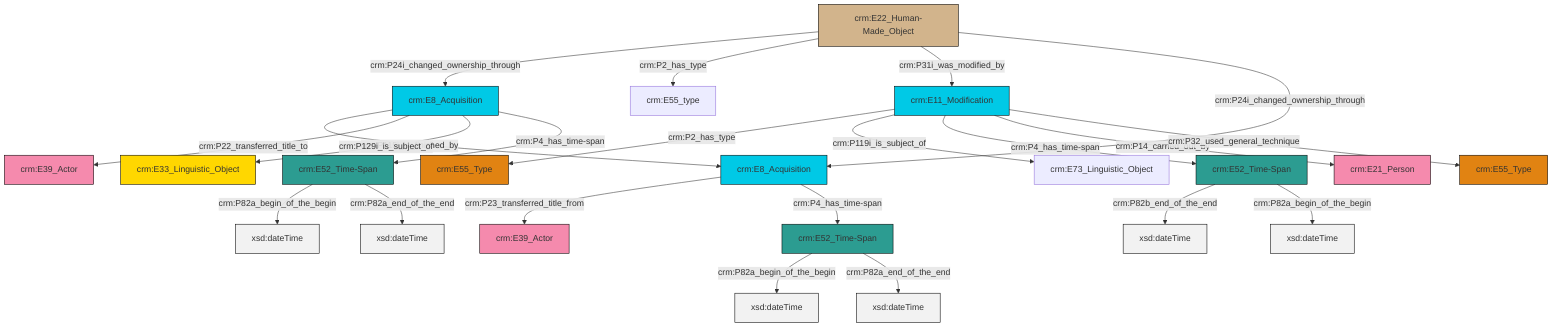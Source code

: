 graph TD
classDef Literal fill:#f2f2f2,stroke:#000000;
classDef CRM_Entity fill:#FFFFFF,stroke:#000000;
classDef Temporal_Entity fill:#00C9E6, stroke:#000000;
classDef Type fill:#E18312, stroke:#000000;
classDef Time-Span fill:#2C9C91, stroke:#000000;
classDef Appellation fill:#FFEB7F, stroke:#000000;
classDef Place fill:#008836, stroke:#000000;
classDef Persistent_Item fill:#B266B2, stroke:#000000;
classDef Conceptual_Object fill:#FFD700, stroke:#000000;
classDef Physical_Thing fill:#D2B48C, stroke:#000000;
classDef Actor fill:#f58aad, stroke:#000000;
classDef PC_Classes fill:#4ce600, stroke:#000000;
classDef Multi fill:#cccccc,stroke:#000000;

0["crm:E8_Acquisition"]:::Temporal_Entity -->|crm:P115i_is_finished_by| 1["crm:E8_Acquisition"]:::Temporal_Entity
6["crm:E52_Time-Span"]:::Time-Span -->|crm:P82a_begin_of_the_begin| 7[xsd:dateTime]:::Literal
8["crm:E11_Modification"]:::Temporal_Entity -->|crm:P2_has_type| 9["crm:E55_Type"]:::Type
12["crm:E22_Human-Made_Object"]:::Physical_Thing -->|crm:P24i_changed_ownership_through| 0["crm:E8_Acquisition"]:::Temporal_Entity
4["crm:E52_Time-Span"]:::Time-Span -->|crm:P82a_begin_of_the_begin| 15[xsd:dateTime]:::Literal
8["crm:E11_Modification"]:::Temporal_Entity -->|crm:P119i_is_subject_of| 16["crm:E73_Linguistic_Object"]:::Default
1["crm:E8_Acquisition"]:::Temporal_Entity -->|crm:P23_transferred_title_from| 18["crm:E39_Actor"]:::Actor
12["crm:E22_Human-Made_Object"]:::Physical_Thing -->|crm:P2_has_type| 23["crm:E55_type"]:::Default
0["crm:E8_Acquisition"]:::Temporal_Entity -->|crm:P22_transferred_title_to| 24["crm:E39_Actor"]:::Actor
2["crm:E52_Time-Span"]:::Time-Span -->|crm:P82b_end_of_the_end| 25[xsd:dateTime]:::Literal
0["crm:E8_Acquisition"]:::Temporal_Entity -->|crm:P129i_is_subject_of| 26["crm:E33_Linguistic_Object"]:::Conceptual_Object
6["crm:E52_Time-Span"]:::Time-Span -->|crm:P82a_end_of_the_end| 27[xsd:dateTime]:::Literal
8["crm:E11_Modification"]:::Temporal_Entity -->|crm:P4_has_time-span| 2["crm:E52_Time-Span"]:::Time-Span
4["crm:E52_Time-Span"]:::Time-Span -->|crm:P82a_end_of_the_end| 28[xsd:dateTime]:::Literal
1["crm:E8_Acquisition"]:::Temporal_Entity -->|crm:P4_has_time-span| 6["crm:E52_Time-Span"]:::Time-Span
8["crm:E11_Modification"]:::Temporal_Entity -->|crm:P14_carried_out_by| 10["crm:E21_Person"]:::Actor
12["crm:E22_Human-Made_Object"]:::Physical_Thing -->|crm:P31i_was_modified_by| 8["crm:E11_Modification"]:::Temporal_Entity
0["crm:E8_Acquisition"]:::Temporal_Entity -->|crm:P4_has_time-span| 4["crm:E52_Time-Span"]:::Time-Span
12["crm:E22_Human-Made_Object"]:::Physical_Thing -->|crm:P24i_changed_ownership_through| 1["crm:E8_Acquisition"]:::Temporal_Entity
2["crm:E52_Time-Span"]:::Time-Span -->|crm:P82a_begin_of_the_begin| 33[xsd:dateTime]:::Literal
8["crm:E11_Modification"]:::Temporal_Entity -->|crm:P32_used_general_technique| 21["crm:E55_Type"]:::Type